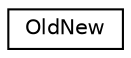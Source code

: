digraph G
{
  edge [fontname="Helvetica",fontsize="10",labelfontname="Helvetica",labelfontsize="10"];
  node [fontname="Helvetica",fontsize="10",shape=record];
  rankdir=LR;
  Node1 [label="OldNew",height=0.2,width=0.4,color="black", fillcolor="white", style="filled",URL="$d7/d6a/structOldNew.html"];
}
